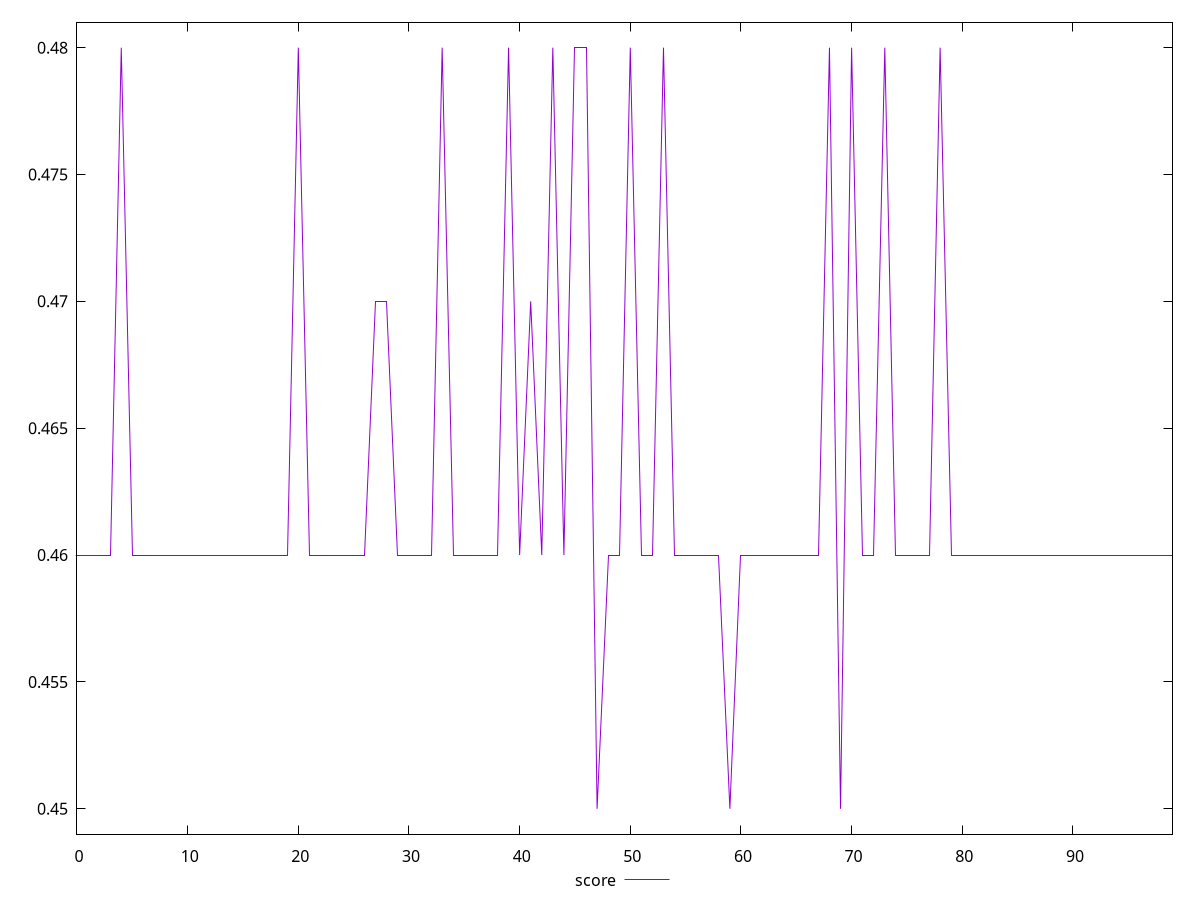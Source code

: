 reset

$score <<EOF
0 0.46
1 0.46
2 0.46
3 0.46
4 0.48
5 0.46
6 0.46
7 0.46
8 0.46
9 0.46
10 0.46
11 0.46
12 0.46
13 0.46
14 0.46
15 0.46
16 0.46
17 0.46
18 0.46
19 0.46
20 0.48
21 0.46
22 0.46
23 0.46
24 0.46
25 0.46
26 0.46
27 0.47
28 0.47
29 0.46
30 0.46
31 0.46
32 0.46
33 0.48
34 0.46
35 0.46
36 0.46
37 0.46
38 0.46
39 0.48
40 0.46
41 0.47
42 0.46
43 0.48
44 0.46
45 0.48
46 0.48
47 0.45
48 0.46
49 0.46
50 0.48
51 0.46
52 0.46
53 0.48
54 0.46
55 0.46
56 0.46
57 0.46
58 0.46
59 0.45
60 0.46
61 0.46
62 0.46
63 0.46
64 0.46
65 0.46
66 0.46
67 0.46
68 0.48
69 0.45
70 0.48
71 0.46
72 0.46
73 0.48
74 0.46
75 0.46
76 0.46
77 0.46
78 0.48
79 0.46
80 0.46
81 0.46
82 0.46
83 0.46
84 0.46
85 0.46
86 0.46
87 0.46
88 0.46
89 0.46
90 0.46
91 0.46
92 0.46
93 0.46
94 0.46
95 0.46
96 0.46
97 0.46
98 0.46
99 0.46
EOF

set key outside below
set xrange [0:99]
set yrange [0.449:0.481]
set trange [0.449:0.481]
set terminal svg size 640, 500 enhanced background rgb 'white'
set output "report_00013_2021-02-09T12-04-24.940Z/unused-javascript/samples/pages+cached+noadtech+nomedia+nocss/score/values.svg"

plot $score title "score" with line

reset
